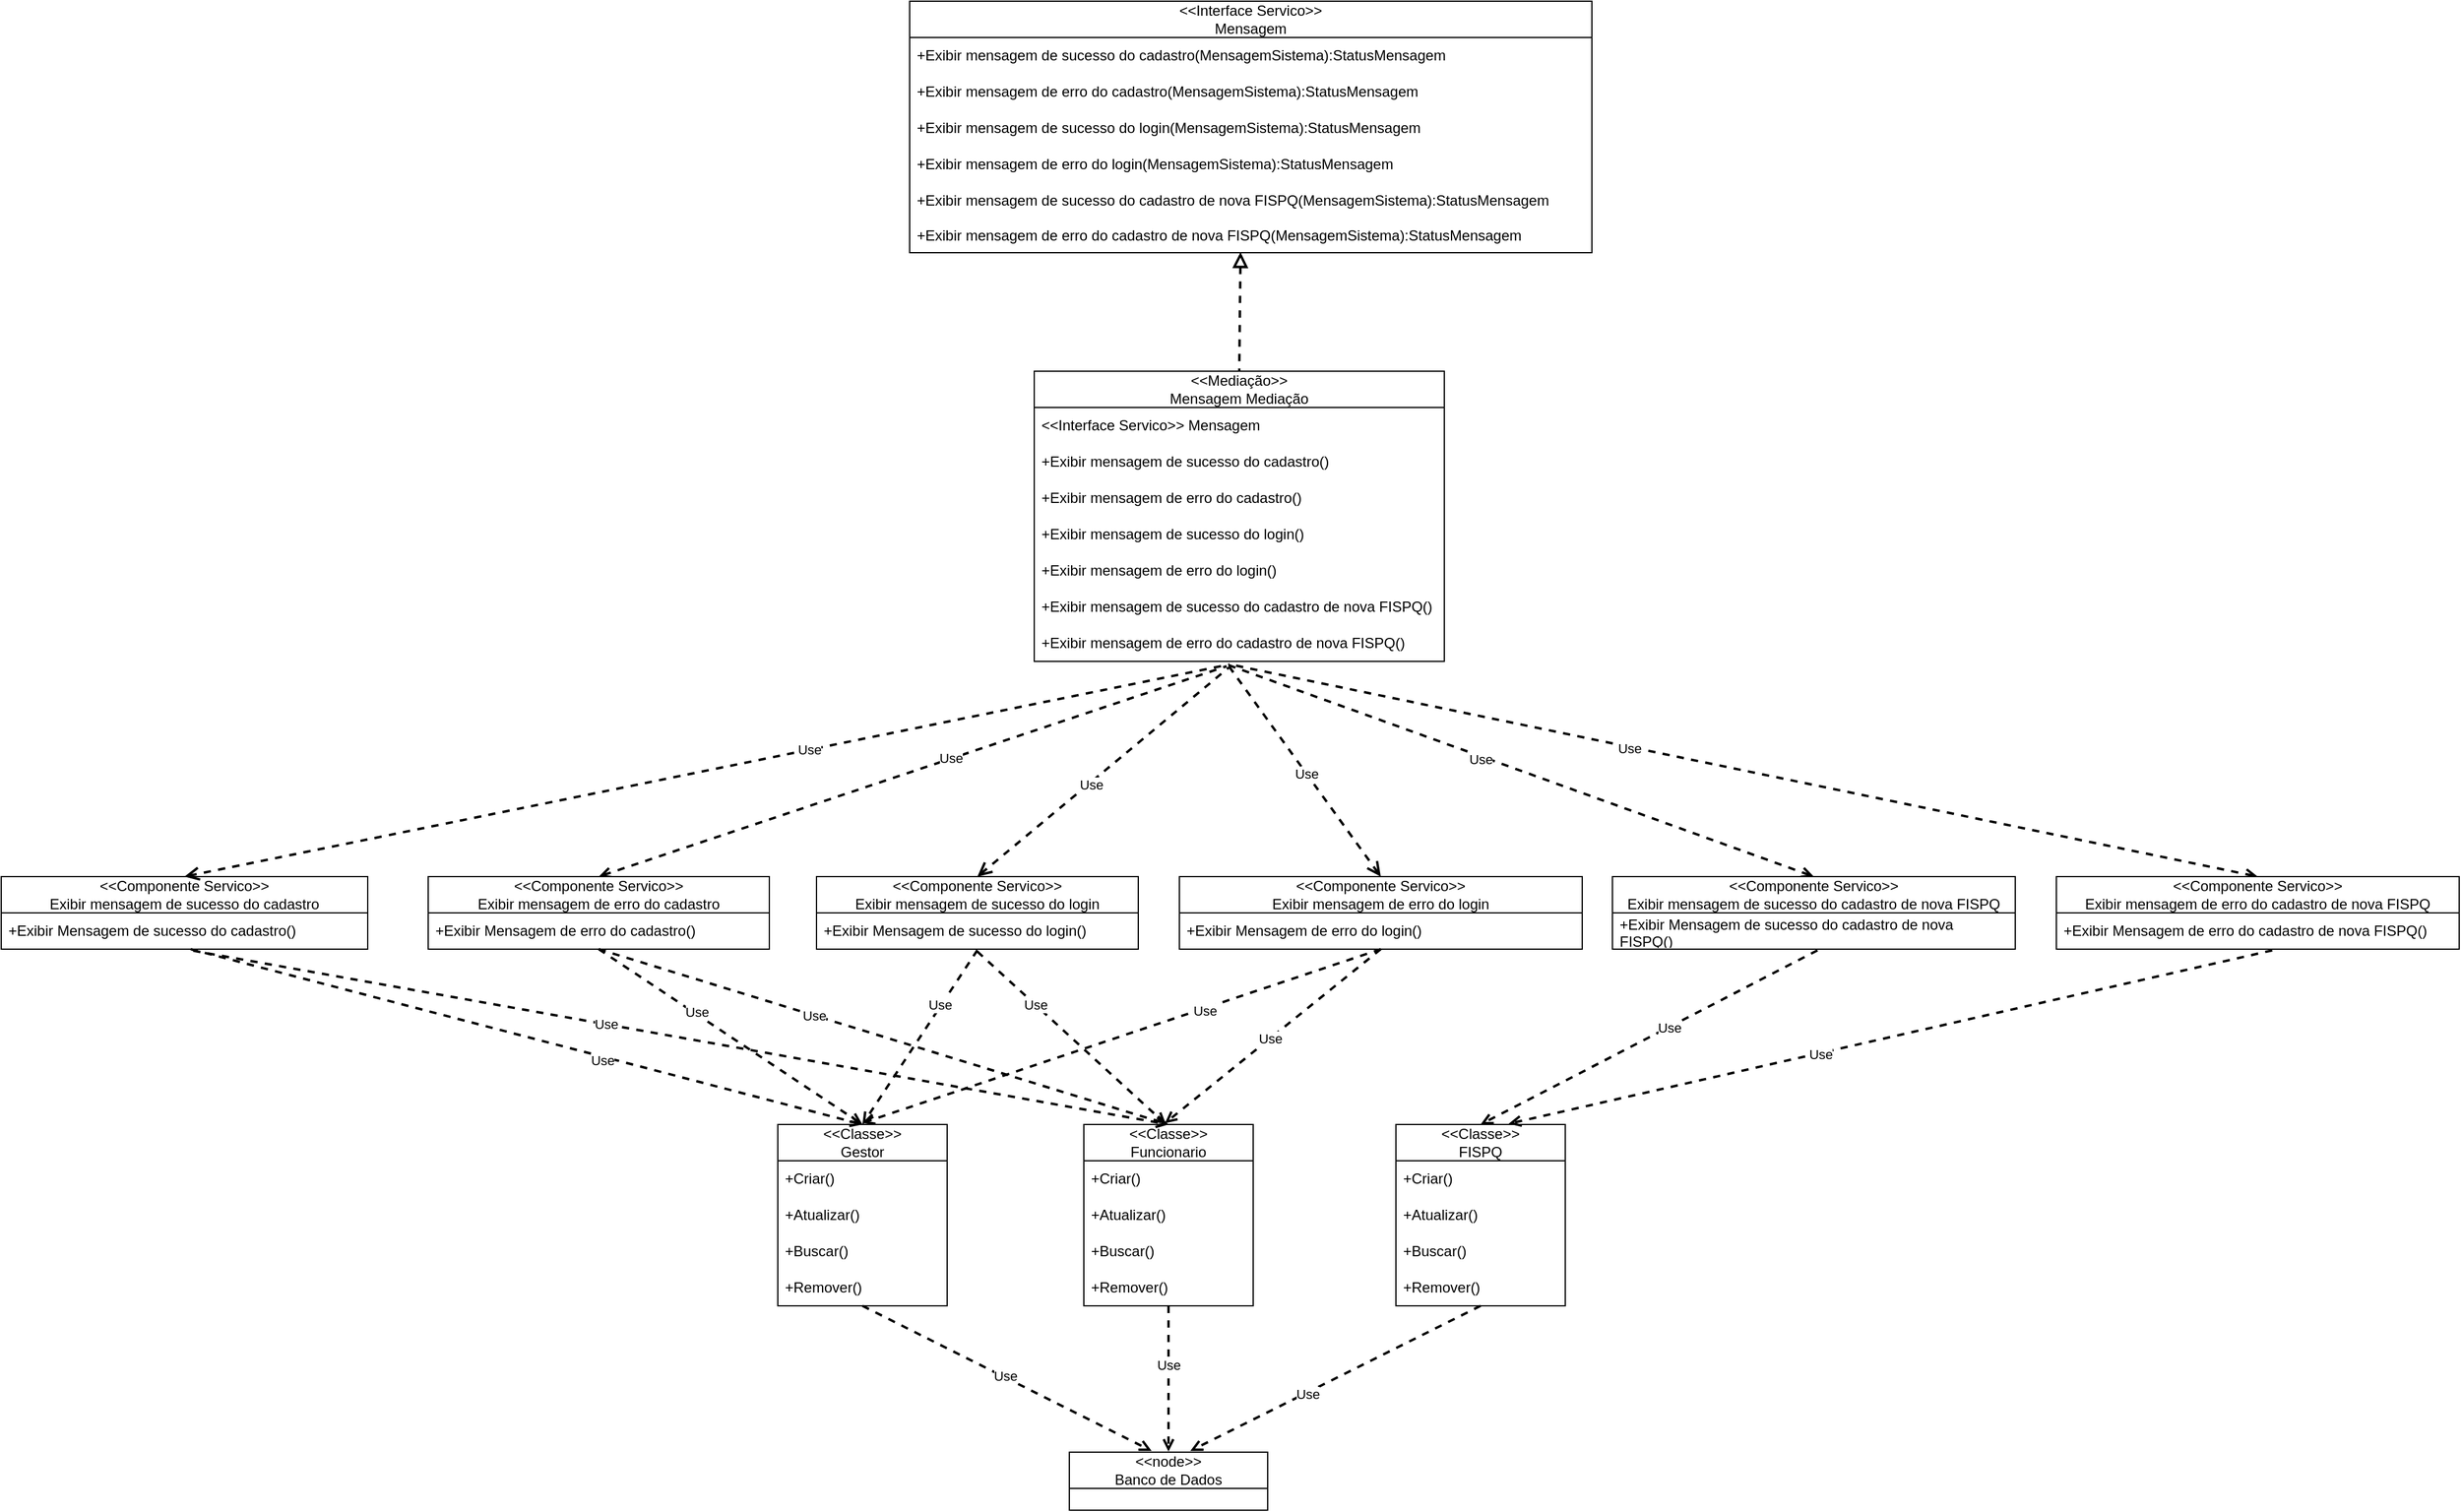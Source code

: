<mxfile version="26.2.2">
  <diagram name="Página-1" id="Dgzqg49w7XVf4Nis1xwr">
    <mxGraphModel dx="3656" dy="1682" grid="0" gridSize="10" guides="1" tooltips="1" connect="1" arrows="1" fold="1" page="0" pageScale="1" pageWidth="827" pageHeight="1169" math="0" shadow="0">
      <root>
        <mxCell id="0" />
        <mxCell id="1" parent="0" />
        <mxCell id="oQIdRqJ1LRzrGyN1kCUl-2" value="&amp;lt;&amp;lt;Interface Servico&amp;gt;&amp;gt;&lt;div&gt;Mensagem&lt;/div&gt;" style="swimlane;fontStyle=0;childLayout=stackLayout;horizontal=1;startSize=30;horizontalStack=0;resizeParent=1;resizeParentMax=0;resizeLast=0;collapsible=1;marginBottom=0;whiteSpace=wrap;html=1;" parent="1" vertex="1">
          <mxGeometry x="33" y="266" width="564" height="208" as="geometry" />
        </mxCell>
        <mxCell id="oQIdRqJ1LRzrGyN1kCUl-3" value="+Exibir mensagem de sucesso do cadastro(MensagemSistema):StatusMensagem" style="text;strokeColor=none;fillColor=none;align=left;verticalAlign=middle;spacingLeft=4;spacingRight=4;overflow=hidden;points=[[0,0.5],[1,0.5]];portConstraint=eastwest;rotatable=0;whiteSpace=wrap;html=1;" parent="oQIdRqJ1LRzrGyN1kCUl-2" vertex="1">
          <mxGeometry y="30" width="564" height="30" as="geometry" />
        </mxCell>
        <mxCell id="oQIdRqJ1LRzrGyN1kCUl-21" value="+Exibir mensagem de erro do cadastro(MensagemSistema):StatusMensagem" style="text;strokeColor=none;fillColor=none;align=left;verticalAlign=middle;spacingLeft=4;spacingRight=4;overflow=hidden;points=[[0,0.5],[1,0.5]];portConstraint=eastwest;rotatable=0;whiteSpace=wrap;html=1;" parent="oQIdRqJ1LRzrGyN1kCUl-2" vertex="1">
          <mxGeometry y="60" width="564" height="30" as="geometry" />
        </mxCell>
        <mxCell id="oQIdRqJ1LRzrGyN1kCUl-22" value="+Exibir mensagem de sucesso do login(MensagemSistema):StatusMensagem" style="text;strokeColor=none;fillColor=none;align=left;verticalAlign=middle;spacingLeft=4;spacingRight=4;overflow=hidden;points=[[0,0.5],[1,0.5]];portConstraint=eastwest;rotatable=0;whiteSpace=wrap;html=1;" parent="oQIdRqJ1LRzrGyN1kCUl-2" vertex="1">
          <mxGeometry y="90" width="564" height="30" as="geometry" />
        </mxCell>
        <mxCell id="oQIdRqJ1LRzrGyN1kCUl-23" value="+Exibir mensagem de erro do login(MensagemSistema):StatusMensagem" style="text;strokeColor=none;fillColor=none;align=left;verticalAlign=middle;spacingLeft=4;spacingRight=4;overflow=hidden;points=[[0,0.5],[1,0.5]];portConstraint=eastwest;rotatable=0;whiteSpace=wrap;html=1;" parent="oQIdRqJ1LRzrGyN1kCUl-2" vertex="1">
          <mxGeometry y="120" width="564" height="30" as="geometry" />
        </mxCell>
        <mxCell id="oQIdRqJ1LRzrGyN1kCUl-24" value="+Exibir mensagem de sucesso do cadastro de nova FISPQ(MensagemSistema):StatusMensagem" style="text;strokeColor=none;fillColor=none;align=left;verticalAlign=middle;spacingLeft=4;spacingRight=4;overflow=hidden;points=[[0,0.5],[1,0.5]];portConstraint=eastwest;rotatable=0;whiteSpace=wrap;html=1;" parent="oQIdRqJ1LRzrGyN1kCUl-2" vertex="1">
          <mxGeometry y="150" width="564" height="30" as="geometry" />
        </mxCell>
        <mxCell id="oQIdRqJ1LRzrGyN1kCUl-25" value="+Exibir mensagem de erro do cadastro de nova FISPQ(MensagemSistema):StatusMensagem" style="text;strokeColor=none;fillColor=none;align=left;verticalAlign=middle;spacingLeft=4;spacingRight=4;overflow=hidden;points=[[0,0.5],[1,0.5]];portConstraint=eastwest;rotatable=0;whiteSpace=wrap;html=1;" parent="oQIdRqJ1LRzrGyN1kCUl-2" vertex="1">
          <mxGeometry y="180" width="564" height="28" as="geometry" />
        </mxCell>
        <mxCell id="oQIdRqJ1LRzrGyN1kCUl-19" value="&amp;lt;&amp;lt;Componente Servico&amp;gt;&amp;gt;&lt;div&gt;Exibir mensagem de sucesso do cadastro&lt;/div&gt;" style="swimlane;fontStyle=0;childLayout=stackLayout;horizontal=1;startSize=30;horizontalStack=0;resizeParent=1;resizeParentMax=0;resizeLast=0;collapsible=1;marginBottom=0;whiteSpace=wrap;html=1;" parent="1" vertex="1">
          <mxGeometry x="-718" y="990" width="303" height="60" as="geometry" />
        </mxCell>
        <mxCell id="oQIdRqJ1LRzrGyN1kCUl-20" value="+Exibir Mensagem de sucesso do cadastro()" style="text;strokeColor=none;fillColor=none;align=left;verticalAlign=middle;spacingLeft=4;spacingRight=4;overflow=hidden;points=[[0,0.5],[1,0.5]];portConstraint=eastwest;rotatable=0;whiteSpace=wrap;html=1;" parent="oQIdRqJ1LRzrGyN1kCUl-19" vertex="1">
          <mxGeometry y="30" width="303" height="30" as="geometry" />
        </mxCell>
        <mxCell id="oQIdRqJ1LRzrGyN1kCUl-26" value="&amp;lt;&amp;lt;Mediação&amp;gt;&amp;gt;&lt;div&gt;Mensagem Mediação&lt;/div&gt;" style="swimlane;fontStyle=0;childLayout=stackLayout;horizontal=1;startSize=30;horizontalStack=0;resizeParent=1;resizeParentMax=0;resizeLast=0;collapsible=1;marginBottom=0;whiteSpace=wrap;html=1;" parent="1" vertex="1">
          <mxGeometry x="136" y="572" width="339" height="240" as="geometry" />
        </mxCell>
        <mxCell id="oQIdRqJ1LRzrGyN1kCUl-33" value="&amp;lt;&amp;lt;Interface Servico&amp;gt;&amp;gt; Mensagem" style="text;strokeColor=none;fillColor=none;align=left;verticalAlign=middle;spacingLeft=4;spacingRight=4;overflow=hidden;points=[[0,0.5],[1,0.5]];portConstraint=eastwest;rotatable=0;whiteSpace=wrap;html=1;" parent="oQIdRqJ1LRzrGyN1kCUl-26" vertex="1">
          <mxGeometry y="30" width="339" height="30" as="geometry" />
        </mxCell>
        <mxCell id="oQIdRqJ1LRzrGyN1kCUl-27" value="+Exibir mensagem de sucesso do cadastro()" style="text;strokeColor=none;fillColor=none;align=left;verticalAlign=middle;spacingLeft=4;spacingRight=4;overflow=hidden;points=[[0,0.5],[1,0.5]];portConstraint=eastwest;rotatable=0;whiteSpace=wrap;html=1;" parent="oQIdRqJ1LRzrGyN1kCUl-26" vertex="1">
          <mxGeometry y="60" width="339" height="30" as="geometry" />
        </mxCell>
        <mxCell id="oQIdRqJ1LRzrGyN1kCUl-28" value="+Exibir mensagem de erro do cadastro()" style="text;strokeColor=none;fillColor=none;align=left;verticalAlign=middle;spacingLeft=4;spacingRight=4;overflow=hidden;points=[[0,0.5],[1,0.5]];portConstraint=eastwest;rotatable=0;whiteSpace=wrap;html=1;" parent="oQIdRqJ1LRzrGyN1kCUl-26" vertex="1">
          <mxGeometry y="90" width="339" height="30" as="geometry" />
        </mxCell>
        <mxCell id="oQIdRqJ1LRzrGyN1kCUl-29" value="+Exibir mensagem de sucesso do login()" style="text;strokeColor=none;fillColor=none;align=left;verticalAlign=middle;spacingLeft=4;spacingRight=4;overflow=hidden;points=[[0,0.5],[1,0.5]];portConstraint=eastwest;rotatable=0;whiteSpace=wrap;html=1;" parent="oQIdRqJ1LRzrGyN1kCUl-26" vertex="1">
          <mxGeometry y="120" width="339" height="30" as="geometry" />
        </mxCell>
        <mxCell id="oQIdRqJ1LRzrGyN1kCUl-30" value="+Exibir mensagem de erro do login()" style="text;strokeColor=none;fillColor=none;align=left;verticalAlign=middle;spacingLeft=4;spacingRight=4;overflow=hidden;points=[[0,0.5],[1,0.5]];portConstraint=eastwest;rotatable=0;whiteSpace=wrap;html=1;" parent="oQIdRqJ1LRzrGyN1kCUl-26" vertex="1">
          <mxGeometry y="150" width="339" height="30" as="geometry" />
        </mxCell>
        <mxCell id="oQIdRqJ1LRzrGyN1kCUl-31" value="+Exibir mensagem de sucesso do cadastro de nova FISPQ()" style="text;strokeColor=none;fillColor=none;align=left;verticalAlign=middle;spacingLeft=4;spacingRight=4;overflow=hidden;points=[[0,0.5],[1,0.5]];portConstraint=eastwest;rotatable=0;whiteSpace=wrap;html=1;" parent="oQIdRqJ1LRzrGyN1kCUl-26" vertex="1">
          <mxGeometry y="180" width="339" height="30" as="geometry" />
        </mxCell>
        <mxCell id="oQIdRqJ1LRzrGyN1kCUl-32" value="+Exibir mensagem de erro do cadastro de nova FISPQ()" style="text;strokeColor=none;fillColor=none;align=left;verticalAlign=middle;spacingLeft=4;spacingRight=4;overflow=hidden;points=[[0,0.5],[1,0.5]];portConstraint=eastwest;rotatable=0;whiteSpace=wrap;html=1;" parent="oQIdRqJ1LRzrGyN1kCUl-26" vertex="1">
          <mxGeometry y="210" width="339" height="30" as="geometry" />
        </mxCell>
        <mxCell id="sPVN3oq-gLRM8-vkpct7-4" style="edgeStyle=none;shape=connector;rounded=0;orthogonalLoop=1;jettySize=auto;html=1;exitX=0.5;exitY=0;exitDx=0;exitDy=0;dashed=1;strokeColor=default;align=center;verticalAlign=middle;fontFamily=Helvetica;fontSize=11;fontColor=default;labelBackgroundColor=default;endArrow=none;endFill=0;startArrow=open;startFill=0;strokeWidth=2;" parent="1" source="oQIdRqJ1LRzrGyN1kCUl-36" edge="1">
          <mxGeometry relative="1" as="geometry">
            <mxPoint x="295" y="816" as="targetPoint" />
          </mxGeometry>
        </mxCell>
        <mxCell id="sPVN3oq-gLRM8-vkpct7-22" value="Use" style="edgeLabel;html=1;align=center;verticalAlign=middle;resizable=0;points=[];fontFamily=Helvetica;fontSize=11;fontColor=default;labelBackgroundColor=default;" parent="sPVN3oq-gLRM8-vkpct7-4" vertex="1" connectable="0">
          <mxGeometry x="0.123" y="1" relative="1" as="geometry">
            <mxPoint as="offset" />
          </mxGeometry>
        </mxCell>
        <mxCell id="sPVN3oq-gLRM8-vkpct7-11" style="edgeStyle=none;shape=connector;rounded=0;orthogonalLoop=1;jettySize=auto;html=1;exitX=0.5;exitY=1;exitDx=0;exitDy=0;entryX=0.5;entryY=0;entryDx=0;entryDy=0;dashed=1;strokeColor=default;strokeWidth=2;align=center;verticalAlign=middle;fontFamily=Helvetica;fontSize=11;fontColor=default;labelBackgroundColor=default;startArrow=none;startFill=0;endArrow=open;endFill=0;" parent="1" source="oQIdRqJ1LRzrGyN1kCUl-36" target="oQIdRqJ1LRzrGyN1kCUl-55" edge="1">
          <mxGeometry relative="1" as="geometry" />
        </mxCell>
        <mxCell id="sPVN3oq-gLRM8-vkpct7-30" value="Use" style="edgeLabel;html=1;align=center;verticalAlign=middle;resizable=0;points=[];fontFamily=Helvetica;fontSize=11;fontColor=default;labelBackgroundColor=default;" parent="sPVN3oq-gLRM8-vkpct7-11" vertex="1" connectable="0">
          <mxGeometry x="-0.267" y="2" relative="1" as="geometry">
            <mxPoint as="offset" />
          </mxGeometry>
        </mxCell>
        <mxCell id="sPVN3oq-gLRM8-vkpct7-12" style="edgeStyle=none;shape=connector;rounded=0;orthogonalLoop=1;jettySize=auto;html=1;exitX=0.5;exitY=1;exitDx=0;exitDy=0;dashed=1;strokeColor=default;strokeWidth=2;align=center;verticalAlign=middle;fontFamily=Helvetica;fontSize=11;fontColor=default;labelBackgroundColor=default;startArrow=none;startFill=0;endArrow=open;endFill=0;entryX=0.5;entryY=0;entryDx=0;entryDy=0;" parent="1" source="oQIdRqJ1LRzrGyN1kCUl-36" target="oQIdRqJ1LRzrGyN1kCUl-48" edge="1">
          <mxGeometry relative="1" as="geometry">
            <mxPoint x="-65.5" y="1145.778" as="targetPoint" />
          </mxGeometry>
        </mxCell>
        <mxCell id="sPVN3oq-gLRM8-vkpct7-29" value="Use" style="edgeLabel;html=1;align=center;verticalAlign=middle;resizable=0;points=[];fontFamily=Helvetica;fontSize=11;fontColor=default;labelBackgroundColor=default;" parent="sPVN3oq-gLRM8-vkpct7-12" vertex="1" connectable="0">
          <mxGeometry x="-0.248" relative="1" as="geometry">
            <mxPoint as="offset" />
          </mxGeometry>
        </mxCell>
        <mxCell id="oQIdRqJ1LRzrGyN1kCUl-36" value="&amp;lt;&amp;lt;Componente Servico&amp;gt;&amp;gt;&lt;div&gt;Exibir mensagem de erro do cadastro&lt;/div&gt;" style="swimlane;fontStyle=0;childLayout=stackLayout;horizontal=1;startSize=30;horizontalStack=0;resizeParent=1;resizeParentMax=0;resizeLast=0;collapsible=1;marginBottom=0;whiteSpace=wrap;html=1;" parent="1" vertex="1">
          <mxGeometry x="-365" y="990" width="282" height="60" as="geometry" />
        </mxCell>
        <mxCell id="oQIdRqJ1LRzrGyN1kCUl-37" value="+Exibir&amp;nbsp;Mensagem de erro do cadastro()" style="text;strokeColor=none;fillColor=none;align=left;verticalAlign=middle;spacingLeft=4;spacingRight=4;overflow=hidden;points=[[0,0.5],[1,0.5]];portConstraint=eastwest;rotatable=0;whiteSpace=wrap;html=1;" parent="oQIdRqJ1LRzrGyN1kCUl-36" vertex="1">
          <mxGeometry y="30" width="282" height="30" as="geometry" />
        </mxCell>
        <mxCell id="oQIdRqJ1LRzrGyN1kCUl-38" value="&amp;lt;&amp;lt;Componente Servico&amp;gt;&amp;gt;&lt;div&gt;Exibir mensagem de sucesso do login&lt;/div&gt;" style="swimlane;fontStyle=0;childLayout=stackLayout;horizontal=1;startSize=30;horizontalStack=0;resizeParent=1;resizeParentMax=0;resizeLast=0;collapsible=1;marginBottom=0;whiteSpace=wrap;html=1;" parent="1" vertex="1">
          <mxGeometry x="-44" y="990" width="266" height="60" as="geometry" />
        </mxCell>
        <mxCell id="oQIdRqJ1LRzrGyN1kCUl-39" value="+Exibir&amp;nbsp;Mensagem de sucesso do login()" style="text;strokeColor=none;fillColor=none;align=left;verticalAlign=middle;spacingLeft=4;spacingRight=4;overflow=hidden;points=[[0,0.5],[1,0.5]];portConstraint=eastwest;rotatable=0;whiteSpace=wrap;html=1;" parent="oQIdRqJ1LRzrGyN1kCUl-38" vertex="1">
          <mxGeometry y="30" width="266" height="30" as="geometry" />
        </mxCell>
        <mxCell id="sPVN3oq-gLRM8-vkpct7-17" style="edgeStyle=none;shape=connector;rounded=0;orthogonalLoop=1;jettySize=auto;html=1;exitX=0.5;exitY=1;exitDx=0;exitDy=0;dashed=1;strokeColor=default;strokeWidth=2;align=center;verticalAlign=middle;fontFamily=Helvetica;fontSize=11;fontColor=default;labelBackgroundColor=default;endArrow=open;endFill=0;" parent="1" source="oQIdRqJ1LRzrGyN1kCUl-40" edge="1">
          <mxGeometry relative="1" as="geometry">
            <mxPoint x="-6.19" y="1193.81" as="targetPoint" />
          </mxGeometry>
        </mxCell>
        <mxCell id="sPVN3oq-gLRM8-vkpct7-33" value="Use" style="edgeLabel;html=1;align=center;verticalAlign=middle;resizable=0;points=[];fontFamily=Helvetica;fontSize=11;fontColor=default;labelBackgroundColor=default;" parent="sPVN3oq-gLRM8-vkpct7-17" vertex="1" connectable="0">
          <mxGeometry x="-0.317" y="2" relative="1" as="geometry">
            <mxPoint as="offset" />
          </mxGeometry>
        </mxCell>
        <mxCell id="oQIdRqJ1LRzrGyN1kCUl-40" value="&amp;lt;&amp;lt;Componente Servico&amp;gt;&amp;gt;&lt;div&gt;Exibir mensagem de erro do login&lt;/div&gt;" style="swimlane;fontStyle=0;childLayout=stackLayout;horizontal=1;startSize=30;horizontalStack=0;resizeParent=1;resizeParentMax=0;resizeLast=0;collapsible=1;marginBottom=0;whiteSpace=wrap;html=1;" parent="1" vertex="1">
          <mxGeometry x="256" y="990" width="333" height="60" as="geometry" />
        </mxCell>
        <mxCell id="oQIdRqJ1LRzrGyN1kCUl-41" value="+Exibir&amp;nbsp;Mensagem de erro do login()" style="text;strokeColor=none;fillColor=none;align=left;verticalAlign=middle;spacingLeft=4;spacingRight=4;overflow=hidden;points=[[0,0.5],[1,0.5]];portConstraint=eastwest;rotatable=0;whiteSpace=wrap;html=1;" parent="oQIdRqJ1LRzrGyN1kCUl-40" vertex="1">
          <mxGeometry y="30" width="333" height="30" as="geometry" />
        </mxCell>
        <mxCell id="sPVN3oq-gLRM8-vkpct7-6" style="edgeStyle=none;shape=connector;rounded=0;orthogonalLoop=1;jettySize=auto;html=1;exitX=0.5;exitY=0;exitDx=0;exitDy=0;dashed=1;strokeColor=default;strokeWidth=2;align=center;verticalAlign=middle;fontFamily=Helvetica;fontSize=11;fontColor=default;labelBackgroundColor=default;startArrow=open;startFill=0;endArrow=none;endFill=0;" parent="1" source="oQIdRqJ1LRzrGyN1kCUl-42" edge="1">
          <mxGeometry relative="1" as="geometry">
            <mxPoint x="294.706" y="814.412" as="targetPoint" />
          </mxGeometry>
        </mxCell>
        <mxCell id="sPVN3oq-gLRM8-vkpct7-25" value="Use" style="edgeLabel;html=1;align=center;verticalAlign=middle;resizable=0;points=[];fontFamily=Helvetica;fontSize=11;fontColor=default;labelBackgroundColor=default;" parent="sPVN3oq-gLRM8-vkpct7-6" vertex="1" connectable="0">
          <mxGeometry x="0.132" y="2" relative="1" as="geometry">
            <mxPoint as="offset" />
          </mxGeometry>
        </mxCell>
        <mxCell id="oQIdRqJ1LRzrGyN1kCUl-42" value="&amp;lt;&amp;lt;Componente Servico&amp;gt;&amp;gt;&lt;div&gt;Exibir mensagem de sucesso do cadastro de nova FISPQ&lt;/div&gt;" style="swimlane;fontStyle=0;childLayout=stackLayout;horizontal=1;startSize=30;horizontalStack=0;resizeParent=1;resizeParentMax=0;resizeLast=0;collapsible=1;marginBottom=0;whiteSpace=wrap;html=1;" parent="1" vertex="1">
          <mxGeometry x="614" y="990" width="333" height="60" as="geometry" />
        </mxCell>
        <mxCell id="oQIdRqJ1LRzrGyN1kCUl-43" value="+Exibir&amp;nbsp;Mensagem de sucesso do cadastro de nova FISPQ()" style="text;strokeColor=none;fillColor=none;align=left;verticalAlign=middle;spacingLeft=4;spacingRight=4;overflow=hidden;points=[[0,0.5],[1,0.5]];portConstraint=eastwest;rotatable=0;whiteSpace=wrap;html=1;" parent="oQIdRqJ1LRzrGyN1kCUl-42" vertex="1">
          <mxGeometry y="30" width="333" height="30" as="geometry" />
        </mxCell>
        <mxCell id="sPVN3oq-gLRM8-vkpct7-7" style="edgeStyle=none;shape=connector;rounded=0;orthogonalLoop=1;jettySize=auto;html=1;exitX=0.5;exitY=0;exitDx=0;exitDy=0;dashed=1;strokeColor=default;strokeWidth=2;align=center;verticalAlign=middle;fontFamily=Helvetica;fontSize=11;fontColor=default;labelBackgroundColor=default;startArrow=open;startFill=0;endArrow=none;endFill=0;" parent="1" source="oQIdRqJ1LRzrGyN1kCUl-44" edge="1">
          <mxGeometry relative="1" as="geometry">
            <mxPoint x="296.4" y="814.2" as="targetPoint" />
          </mxGeometry>
        </mxCell>
        <mxCell id="sPVN3oq-gLRM8-vkpct7-26" value="Use" style="edgeLabel;html=1;align=center;verticalAlign=middle;resizable=0;points=[];fontFamily=Helvetica;fontSize=11;fontColor=default;labelBackgroundColor=default;" parent="sPVN3oq-gLRM8-vkpct7-7" vertex="1" connectable="0">
          <mxGeometry x="0.222" y="1" relative="1" as="geometry">
            <mxPoint as="offset" />
          </mxGeometry>
        </mxCell>
        <mxCell id="oQIdRqJ1LRzrGyN1kCUl-44" value="&amp;lt;&amp;lt;Componente Servico&amp;gt;&amp;gt;&lt;div&gt;Exibir mensagem de erro do cadastro de nova FISPQ&lt;/div&gt;" style="swimlane;fontStyle=0;childLayout=stackLayout;horizontal=1;startSize=30;horizontalStack=0;resizeParent=1;resizeParentMax=0;resizeLast=0;collapsible=1;marginBottom=0;whiteSpace=wrap;html=1;" parent="1" vertex="1">
          <mxGeometry x="981" y="990" width="333" height="60" as="geometry" />
        </mxCell>
        <mxCell id="oQIdRqJ1LRzrGyN1kCUl-45" value="+Exibir&amp;nbsp;Mensagem de erro do cadastro de nova FISPQ()" style="text;strokeColor=none;fillColor=none;align=left;verticalAlign=middle;spacingLeft=4;spacingRight=4;overflow=hidden;points=[[0,0.5],[1,0.5]];portConstraint=eastwest;rotatable=0;whiteSpace=wrap;html=1;" parent="oQIdRqJ1LRzrGyN1kCUl-44" vertex="1">
          <mxGeometry y="30" width="333" height="30" as="geometry" />
        </mxCell>
        <mxCell id="oQIdRqJ1LRzrGyN1kCUl-46" value="&amp;lt;&amp;lt;node&amp;gt;&amp;gt;&lt;div&gt;Banco de Dados&lt;/div&gt;" style="swimlane;fontStyle=0;childLayout=stackLayout;horizontal=1;startSize=30;horizontalStack=0;resizeParent=1;resizeParentMax=0;resizeLast=0;collapsible=1;marginBottom=0;whiteSpace=wrap;html=1;" parent="1" vertex="1">
          <mxGeometry x="165" y="1466" width="164" height="48" as="geometry" />
        </mxCell>
        <mxCell id="sPVN3oq-gLRM8-vkpct7-9" style="edgeStyle=none;shape=connector;rounded=0;orthogonalLoop=1;jettySize=auto;html=1;exitX=0.5;exitY=1;exitDx=0;exitDy=0;dashed=1;strokeColor=default;strokeWidth=2;align=center;verticalAlign=middle;fontFamily=Helvetica;fontSize=11;fontColor=default;labelBackgroundColor=default;startArrow=none;startFill=0;endArrow=open;endFill=0;" parent="1" source="oQIdRqJ1LRzrGyN1kCUl-48" edge="1">
          <mxGeometry relative="1" as="geometry">
            <mxPoint x="247" y="1465.5" as="targetPoint" />
          </mxGeometry>
        </mxCell>
        <mxCell id="2OZh_sbsZ2A8jWy64iFZ-2" value="Use" style="edgeLabel;html=1;align=center;verticalAlign=middle;resizable=0;points=[];" vertex="1" connectable="0" parent="sPVN3oq-gLRM8-vkpct7-9">
          <mxGeometry x="-0.19" relative="1" as="geometry">
            <mxPoint as="offset" />
          </mxGeometry>
        </mxCell>
        <mxCell id="oQIdRqJ1LRzrGyN1kCUl-48" value="&amp;lt;&amp;lt;Classe&amp;gt;&amp;gt;&lt;div&gt;Funcionario&lt;/div&gt;" style="swimlane;fontStyle=0;childLayout=stackLayout;horizontal=1;startSize=30;horizontalStack=0;resizeParent=1;resizeParentMax=0;resizeLast=0;collapsible=1;marginBottom=0;whiteSpace=wrap;html=1;" parent="1" vertex="1">
          <mxGeometry x="177" y="1195" width="140" height="150" as="geometry" />
        </mxCell>
        <mxCell id="oQIdRqJ1LRzrGyN1kCUl-49" value="+Criar()" style="text;strokeColor=none;fillColor=none;align=left;verticalAlign=middle;spacingLeft=4;spacingRight=4;overflow=hidden;points=[[0,0.5],[1,0.5]];portConstraint=eastwest;rotatable=0;whiteSpace=wrap;html=1;" parent="oQIdRqJ1LRzrGyN1kCUl-48" vertex="1">
          <mxGeometry y="30" width="140" height="30" as="geometry" />
        </mxCell>
        <mxCell id="oQIdRqJ1LRzrGyN1kCUl-50" value="+Atualizar()" style="text;strokeColor=none;fillColor=none;align=left;verticalAlign=middle;spacingLeft=4;spacingRight=4;overflow=hidden;points=[[0,0.5],[1,0.5]];portConstraint=eastwest;rotatable=0;whiteSpace=wrap;html=1;" parent="oQIdRqJ1LRzrGyN1kCUl-48" vertex="1">
          <mxGeometry y="60" width="140" height="30" as="geometry" />
        </mxCell>
        <mxCell id="oQIdRqJ1LRzrGyN1kCUl-51" value="+Buscar()" style="text;strokeColor=none;fillColor=none;align=left;verticalAlign=middle;spacingLeft=4;spacingRight=4;overflow=hidden;points=[[0,0.5],[1,0.5]];portConstraint=eastwest;rotatable=0;whiteSpace=wrap;html=1;" parent="oQIdRqJ1LRzrGyN1kCUl-48" vertex="1">
          <mxGeometry y="90" width="140" height="30" as="geometry" />
        </mxCell>
        <mxCell id="oQIdRqJ1LRzrGyN1kCUl-54" value="+Remover()" style="text;strokeColor=none;fillColor=none;align=left;verticalAlign=middle;spacingLeft=4;spacingRight=4;overflow=hidden;points=[[0,0.5],[1,0.5]];portConstraint=eastwest;rotatable=0;whiteSpace=wrap;html=1;" parent="oQIdRqJ1LRzrGyN1kCUl-48" vertex="1">
          <mxGeometry y="120" width="140" height="30" as="geometry" />
        </mxCell>
        <mxCell id="oQIdRqJ1LRzrGyN1kCUl-55" value="&amp;lt;&amp;lt;Classe&amp;gt;&amp;gt;&lt;div&gt;Gestor&lt;/div&gt;" style="swimlane;fontStyle=0;childLayout=stackLayout;horizontal=1;startSize=30;horizontalStack=0;resizeParent=1;resizeParentMax=0;resizeLast=0;collapsible=1;marginBottom=0;whiteSpace=wrap;html=1;" parent="1" vertex="1">
          <mxGeometry x="-76" y="1195" width="140" height="150" as="geometry" />
        </mxCell>
        <mxCell id="oQIdRqJ1LRzrGyN1kCUl-56" value="+Criar()" style="text;strokeColor=none;fillColor=none;align=left;verticalAlign=middle;spacingLeft=4;spacingRight=4;overflow=hidden;points=[[0,0.5],[1,0.5]];portConstraint=eastwest;rotatable=0;whiteSpace=wrap;html=1;" parent="oQIdRqJ1LRzrGyN1kCUl-55" vertex="1">
          <mxGeometry y="30" width="140" height="30" as="geometry" />
        </mxCell>
        <mxCell id="oQIdRqJ1LRzrGyN1kCUl-57" value="+Atualizar()" style="text;strokeColor=none;fillColor=none;align=left;verticalAlign=middle;spacingLeft=4;spacingRight=4;overflow=hidden;points=[[0,0.5],[1,0.5]];portConstraint=eastwest;rotatable=0;whiteSpace=wrap;html=1;" parent="oQIdRqJ1LRzrGyN1kCUl-55" vertex="1">
          <mxGeometry y="60" width="140" height="30" as="geometry" />
        </mxCell>
        <mxCell id="oQIdRqJ1LRzrGyN1kCUl-58" value="+Buscar()" style="text;strokeColor=none;fillColor=none;align=left;verticalAlign=middle;spacingLeft=4;spacingRight=4;overflow=hidden;points=[[0,0.5],[1,0.5]];portConstraint=eastwest;rotatable=0;whiteSpace=wrap;html=1;" parent="oQIdRqJ1LRzrGyN1kCUl-55" vertex="1">
          <mxGeometry y="90" width="140" height="30" as="geometry" />
        </mxCell>
        <mxCell id="oQIdRqJ1LRzrGyN1kCUl-59" value="+Remover()" style="text;strokeColor=none;fillColor=none;align=left;verticalAlign=middle;spacingLeft=4;spacingRight=4;overflow=hidden;points=[[0,0.5],[1,0.5]];portConstraint=eastwest;rotatable=0;whiteSpace=wrap;html=1;" parent="oQIdRqJ1LRzrGyN1kCUl-55" vertex="1">
          <mxGeometry y="120" width="140" height="30" as="geometry" />
        </mxCell>
        <mxCell id="oQIdRqJ1LRzrGyN1kCUl-60" value="&amp;lt;&amp;lt;Classe&amp;gt;&amp;gt;&lt;div&gt;FISPQ&lt;/div&gt;" style="swimlane;fontStyle=0;childLayout=stackLayout;horizontal=1;startSize=30;horizontalStack=0;resizeParent=1;resizeParentMax=0;resizeLast=0;collapsible=1;marginBottom=0;whiteSpace=wrap;html=1;" parent="1" vertex="1">
          <mxGeometry x="435" y="1195" width="140" height="150" as="geometry" />
        </mxCell>
        <mxCell id="oQIdRqJ1LRzrGyN1kCUl-61" value="+Criar()" style="text;strokeColor=none;fillColor=none;align=left;verticalAlign=middle;spacingLeft=4;spacingRight=4;overflow=hidden;points=[[0,0.5],[1,0.5]];portConstraint=eastwest;rotatable=0;whiteSpace=wrap;html=1;" parent="oQIdRqJ1LRzrGyN1kCUl-60" vertex="1">
          <mxGeometry y="30" width="140" height="30" as="geometry" />
        </mxCell>
        <mxCell id="oQIdRqJ1LRzrGyN1kCUl-62" value="+Atualizar()" style="text;strokeColor=none;fillColor=none;align=left;verticalAlign=middle;spacingLeft=4;spacingRight=4;overflow=hidden;points=[[0,0.5],[1,0.5]];portConstraint=eastwest;rotatable=0;whiteSpace=wrap;html=1;" parent="oQIdRqJ1LRzrGyN1kCUl-60" vertex="1">
          <mxGeometry y="60" width="140" height="30" as="geometry" />
        </mxCell>
        <mxCell id="oQIdRqJ1LRzrGyN1kCUl-63" value="+Buscar()" style="text;strokeColor=none;fillColor=none;align=left;verticalAlign=middle;spacingLeft=4;spacingRight=4;overflow=hidden;points=[[0,0.5],[1,0.5]];portConstraint=eastwest;rotatable=0;whiteSpace=wrap;html=1;" parent="oQIdRqJ1LRzrGyN1kCUl-60" vertex="1">
          <mxGeometry y="90" width="140" height="30" as="geometry" />
        </mxCell>
        <mxCell id="oQIdRqJ1LRzrGyN1kCUl-64" value="+Remover()" style="text;strokeColor=none;fillColor=none;align=left;verticalAlign=middle;spacingLeft=4;spacingRight=4;overflow=hidden;points=[[0,0.5],[1,0.5]];portConstraint=eastwest;rotatable=0;whiteSpace=wrap;html=1;" parent="oQIdRqJ1LRzrGyN1kCUl-60" vertex="1">
          <mxGeometry y="120" width="140" height="30" as="geometry" />
        </mxCell>
        <mxCell id="oQIdRqJ1LRzrGyN1kCUl-80" value="" style="endArrow=none;dashed=1;html=1;strokeWidth=2;rounded=0;fontSize=12;startSize=8;endSize=8;curved=1;exitX=0.5;exitY=0;exitDx=0;exitDy=0;startArrow=open;startFill=0;" parent="1" source="oQIdRqJ1LRzrGyN1kCUl-19" edge="1">
          <mxGeometry width="50" height="50" relative="1" as="geometry">
            <mxPoint x="-345" y="935" as="sourcePoint" />
            <mxPoint x="295" y="815" as="targetPoint" />
          </mxGeometry>
        </mxCell>
        <mxCell id="sPVN3oq-gLRM8-vkpct7-23" value="Use" style="edgeLabel;html=1;align=center;verticalAlign=middle;resizable=0;points=[];fontFamily=Helvetica;fontSize=11;fontColor=default;labelBackgroundColor=default;" parent="oQIdRqJ1LRzrGyN1kCUl-80" vertex="1" connectable="0">
          <mxGeometry x="0.198" relative="1" as="geometry">
            <mxPoint as="offset" />
          </mxGeometry>
        </mxCell>
        <mxCell id="oQIdRqJ1LRzrGyN1kCUl-84" value="" style="endArrow=none;dashed=1;html=1;strokeWidth=2;rounded=0;fontSize=12;startSize=8;endSize=8;curved=1;exitX=0.5;exitY=0;exitDx=0;exitDy=0;startArrow=open;startFill=0;" parent="1" source="oQIdRqJ1LRzrGyN1kCUl-40" edge="1">
          <mxGeometry width="50" height="50" relative="1" as="geometry">
            <mxPoint x="555" y="1046" as="sourcePoint" />
            <mxPoint x="294" y="812" as="targetPoint" />
          </mxGeometry>
        </mxCell>
        <mxCell id="sPVN3oq-gLRM8-vkpct7-24" value="Use" style="edgeLabel;html=1;align=center;verticalAlign=middle;resizable=0;points=[];fontFamily=Helvetica;fontSize=11;fontColor=default;labelBackgroundColor=default;" parent="oQIdRqJ1LRzrGyN1kCUl-84" vertex="1" connectable="0">
          <mxGeometry x="-0.043" relative="1" as="geometry">
            <mxPoint as="offset" />
          </mxGeometry>
        </mxCell>
        <mxCell id="oQIdRqJ1LRzrGyN1kCUl-86" value="" style="endArrow=none;dashed=1;html=1;strokeWidth=2;rounded=0;fontSize=12;startSize=8;endSize=8;curved=1;exitX=0.5;exitY=0;exitDx=0;exitDy=0;startArrow=open;startFill=0;" parent="1" source="oQIdRqJ1LRzrGyN1kCUl-38" edge="1">
          <mxGeometry width="50" height="50" relative="1" as="geometry">
            <mxPoint x="536" y="1075" as="sourcePoint" />
            <mxPoint x="297" y="817" as="targetPoint" />
          </mxGeometry>
        </mxCell>
        <mxCell id="sPVN3oq-gLRM8-vkpct7-21" value="Use" style="edgeLabel;html=1;align=center;verticalAlign=middle;resizable=0;points=[];fontFamily=Helvetica;fontSize=11;fontColor=default;labelBackgroundColor=default;" parent="oQIdRqJ1LRzrGyN1kCUl-86" vertex="1" connectable="0">
          <mxGeometry x="-0.107" y="-1" relative="1" as="geometry">
            <mxPoint as="offset" />
          </mxGeometry>
        </mxCell>
        <mxCell id="oQIdRqJ1LRzrGyN1kCUl-92" value="" style="endArrow=none;dashed=1;html=1;strokeWidth=2;rounded=0;fontSize=12;startSize=8;endSize=8;curved=1;entryX=0.5;entryY=0;entryDx=0;entryDy=0;startArrow=block;startFill=0;exitX=0.485;exitY=0.983;exitDx=0;exitDy=0;exitPerimeter=0;" parent="1" source="oQIdRqJ1LRzrGyN1kCUl-25" target="oQIdRqJ1LRzrGyN1kCUl-26" edge="1">
          <mxGeometry width="50" height="50" relative="1" as="geometry">
            <mxPoint x="309" y="303" as="sourcePoint" />
            <mxPoint x="653.002" y="342.0" as="targetPoint" />
          </mxGeometry>
        </mxCell>
        <mxCell id="sPVN3oq-gLRM8-vkpct7-8" style="edgeStyle=none;shape=connector;rounded=0;orthogonalLoop=1;jettySize=auto;html=1;exitX=0.5;exitY=1;exitDx=0;exitDy=0;entryX=0.415;entryY=-0.021;entryDx=0;entryDy=0;entryPerimeter=0;dashed=1;strokeColor=default;strokeWidth=2;align=center;verticalAlign=middle;fontFamily=Helvetica;fontSize=11;fontColor=default;labelBackgroundColor=default;startArrow=none;startFill=0;endArrow=open;endFill=0;" parent="1" source="oQIdRqJ1LRzrGyN1kCUl-55" target="oQIdRqJ1LRzrGyN1kCUl-46" edge="1">
          <mxGeometry relative="1" as="geometry" />
        </mxCell>
        <mxCell id="2OZh_sbsZ2A8jWy64iFZ-1" value="Use" style="edgeLabel;html=1;align=center;verticalAlign=middle;resizable=0;points=[];" vertex="1" connectable="0" parent="sPVN3oq-gLRM8-vkpct7-8">
          <mxGeometry x="-0.018" y="1" relative="1" as="geometry">
            <mxPoint as="offset" />
          </mxGeometry>
        </mxCell>
        <mxCell id="sPVN3oq-gLRM8-vkpct7-10" style="edgeStyle=none;shape=connector;rounded=0;orthogonalLoop=1;jettySize=auto;html=1;exitX=0.5;exitY=1;exitDx=0;exitDy=0;entryX=0.61;entryY=-0.021;entryDx=0;entryDy=0;entryPerimeter=0;dashed=1;strokeColor=default;strokeWidth=2;align=center;verticalAlign=middle;fontFamily=Helvetica;fontSize=11;fontColor=default;labelBackgroundColor=default;startArrow=none;startFill=0;endArrow=open;endFill=0;" parent="1" source="oQIdRqJ1LRzrGyN1kCUl-60" target="oQIdRqJ1LRzrGyN1kCUl-46" edge="1">
          <mxGeometry relative="1" as="geometry" />
        </mxCell>
        <mxCell id="2OZh_sbsZ2A8jWy64iFZ-3" value="Use" style="edgeLabel;html=1;align=center;verticalAlign=middle;resizable=0;points=[];" vertex="1" connectable="0" parent="sPVN3oq-gLRM8-vkpct7-10">
          <mxGeometry x="0.199" y="1" relative="1" as="geometry">
            <mxPoint as="offset" />
          </mxGeometry>
        </mxCell>
        <mxCell id="sPVN3oq-gLRM8-vkpct7-13" value="" style="endArrow=open;html=1;rounded=0;dashed=1;strokeColor=default;strokeWidth=2;align=center;verticalAlign=middle;fontFamily=Helvetica;fontSize=11;fontColor=default;labelBackgroundColor=default;edgeStyle=none;endFill=0;exitX=0.517;exitY=1;exitDx=0;exitDy=0;exitPerimeter=0;entryX=0.5;entryY=0;entryDx=0;entryDy=0;" parent="1" source="oQIdRqJ1LRzrGyN1kCUl-20" target="oQIdRqJ1LRzrGyN1kCUl-55" edge="1">
          <mxGeometry width="50" height="50" relative="1" as="geometry">
            <mxPoint x="-379" y="1105" as="sourcePoint" />
            <mxPoint x="-312" y="1121" as="targetPoint" />
          </mxGeometry>
        </mxCell>
        <mxCell id="sPVN3oq-gLRM8-vkpct7-27" value="Use" style="edgeLabel;html=1;align=center;verticalAlign=middle;resizable=0;points=[];fontFamily=Helvetica;fontSize=11;fontColor=default;labelBackgroundColor=default;" parent="sPVN3oq-gLRM8-vkpct7-13" vertex="1" connectable="0">
          <mxGeometry x="0.229" y="-3" relative="1" as="geometry">
            <mxPoint as="offset" />
          </mxGeometry>
        </mxCell>
        <mxCell id="sPVN3oq-gLRM8-vkpct7-14" value="" style="endArrow=open;html=1;rounded=0;dashed=1;strokeColor=default;strokeWidth=2;align=center;verticalAlign=middle;fontFamily=Helvetica;fontSize=11;fontColor=default;labelBackgroundColor=default;edgeStyle=none;endFill=0;entryX=0.5;entryY=0;entryDx=0;entryDy=0;exitX=0.524;exitY=1.044;exitDx=0;exitDy=0;exitPerimeter=0;" parent="1" source="oQIdRqJ1LRzrGyN1kCUl-20" target="oQIdRqJ1LRzrGyN1kCUl-48" edge="1">
          <mxGeometry width="50" height="50" relative="1" as="geometry">
            <mxPoint x="-278" y="1086" as="sourcePoint" />
            <mxPoint x="20" y="1142" as="targetPoint" />
          </mxGeometry>
        </mxCell>
        <mxCell id="sPVN3oq-gLRM8-vkpct7-28" value="Use" style="edgeLabel;html=1;align=center;verticalAlign=middle;resizable=0;points=[];fontFamily=Helvetica;fontSize=11;fontColor=default;labelBackgroundColor=default;" parent="sPVN3oq-gLRM8-vkpct7-14" vertex="1" connectable="0">
          <mxGeometry x="-0.154" relative="1" as="geometry">
            <mxPoint as="offset" />
          </mxGeometry>
        </mxCell>
        <mxCell id="sPVN3oq-gLRM8-vkpct7-15" value="" style="endArrow=open;html=1;rounded=0;dashed=1;strokeColor=default;strokeWidth=2;align=center;verticalAlign=middle;fontFamily=Helvetica;fontSize=11;fontColor=default;labelBackgroundColor=default;edgeStyle=none;exitX=0.5;exitY=1.027;exitDx=0;exitDy=0;exitPerimeter=0;endFill=0;entryX=0.5;entryY=0;entryDx=0;entryDy=0;" parent="1" source="oQIdRqJ1LRzrGyN1kCUl-39" target="oQIdRqJ1LRzrGyN1kCUl-55" edge="1">
          <mxGeometry width="50" height="50" relative="1" as="geometry">
            <mxPoint x="81" y="1125" as="sourcePoint" />
            <mxPoint x="-7" y="1194" as="targetPoint" />
          </mxGeometry>
        </mxCell>
        <mxCell id="sPVN3oq-gLRM8-vkpct7-31" value="Use" style="edgeLabel;html=1;align=center;verticalAlign=middle;resizable=0;points=[];fontFamily=Helvetica;fontSize=11;fontColor=default;labelBackgroundColor=default;" parent="sPVN3oq-gLRM8-vkpct7-15" vertex="1" connectable="0">
          <mxGeometry x="-0.362" y="-1" relative="1" as="geometry">
            <mxPoint as="offset" />
          </mxGeometry>
        </mxCell>
        <mxCell id="sPVN3oq-gLRM8-vkpct7-16" value="" style="endArrow=open;html=1;rounded=0;dashed=1;strokeColor=default;strokeWidth=2;align=center;verticalAlign=middle;fontFamily=Helvetica;fontSize=11;fontColor=default;labelBackgroundColor=default;edgeStyle=none;exitX=0.5;exitY=1.067;exitDx=0;exitDy=0;exitPerimeter=0;endFill=0;" parent="1" source="oQIdRqJ1LRzrGyN1kCUl-39" edge="1">
          <mxGeometry width="50" height="50" relative="1" as="geometry">
            <mxPoint x="81" y="1125" as="sourcePoint" />
            <mxPoint x="245" y="1195" as="targetPoint" />
          </mxGeometry>
        </mxCell>
        <mxCell id="sPVN3oq-gLRM8-vkpct7-32" value="Use" style="edgeLabel;html=1;align=center;verticalAlign=middle;resizable=0;points=[];fontFamily=Helvetica;fontSize=11;fontColor=default;labelBackgroundColor=default;" parent="sPVN3oq-gLRM8-vkpct7-16" vertex="1" connectable="0">
          <mxGeometry x="-0.392" relative="1" as="geometry">
            <mxPoint as="offset" />
          </mxGeometry>
        </mxCell>
        <mxCell id="sPVN3oq-gLRM8-vkpct7-18" value="" style="endArrow=open;html=1;rounded=0;dashed=1;strokeColor=default;strokeWidth=2;align=center;verticalAlign=middle;fontFamily=Helvetica;fontSize=11;fontColor=default;labelBackgroundColor=default;edgeStyle=none;endFill=0;exitX=0.5;exitY=1;exitDx=0;exitDy=0;" parent="1" source="oQIdRqJ1LRzrGyN1kCUl-40" edge="1">
          <mxGeometry width="50" height="50" relative="1" as="geometry">
            <mxPoint x="195" y="1163" as="sourcePoint" />
            <mxPoint x="244" y="1194" as="targetPoint" />
          </mxGeometry>
        </mxCell>
        <mxCell id="sPVN3oq-gLRM8-vkpct7-34" value="Use" style="edgeLabel;html=1;align=center;verticalAlign=middle;resizable=0;points=[];fontFamily=Helvetica;fontSize=11;fontColor=default;labelBackgroundColor=default;" parent="sPVN3oq-gLRM8-vkpct7-18" vertex="1" connectable="0">
          <mxGeometry x="0.029" relative="1" as="geometry">
            <mxPoint as="offset" />
          </mxGeometry>
        </mxCell>
        <mxCell id="sPVN3oq-gLRM8-vkpct7-19" value="" style="endArrow=open;html=1;rounded=0;dashed=1;strokeColor=default;strokeWidth=2;align=center;verticalAlign=middle;fontFamily=Helvetica;fontSize=11;fontColor=default;labelBackgroundColor=default;edgeStyle=none;endFill=0;exitX=0.509;exitY=1.033;exitDx=0;exitDy=0;exitPerimeter=0;entryX=0.5;entryY=0;entryDx=0;entryDy=0;" parent="1" source="oQIdRqJ1LRzrGyN1kCUl-43" target="oQIdRqJ1LRzrGyN1kCUl-60" edge="1">
          <mxGeometry width="50" height="50" relative="1" as="geometry">
            <mxPoint x="609" y="1165" as="sourcePoint" />
            <mxPoint x="659" y="1115" as="targetPoint" />
          </mxGeometry>
        </mxCell>
        <mxCell id="sPVN3oq-gLRM8-vkpct7-35" value="Use" style="edgeLabel;html=1;align=center;verticalAlign=middle;resizable=0;points=[];fontFamily=Helvetica;fontSize=11;fontColor=default;labelBackgroundColor=default;" parent="sPVN3oq-gLRM8-vkpct7-19" vertex="1" connectable="0">
          <mxGeometry x="-0.117" relative="1" as="geometry">
            <mxPoint as="offset" />
          </mxGeometry>
        </mxCell>
        <mxCell id="sPVN3oq-gLRM8-vkpct7-20" value="" style="endArrow=open;html=1;rounded=0;dashed=1;strokeColor=default;strokeWidth=2;align=center;verticalAlign=middle;fontFamily=Helvetica;fontSize=11;fontColor=default;labelBackgroundColor=default;edgeStyle=none;endFill=0;exitX=0.536;exitY=1.033;exitDx=0;exitDy=0;exitPerimeter=0;entryX=0.666;entryY=-0.004;entryDx=0;entryDy=0;entryPerimeter=0;" parent="1" source="oQIdRqJ1LRzrGyN1kCUl-45" target="oQIdRqJ1LRzrGyN1kCUl-60" edge="1">
          <mxGeometry width="50" height="50" relative="1" as="geometry">
            <mxPoint x="849" y="1161" as="sourcePoint" />
            <mxPoint x="899" y="1111" as="targetPoint" />
          </mxGeometry>
        </mxCell>
        <mxCell id="sPVN3oq-gLRM8-vkpct7-36" value="Use" style="edgeLabel;html=1;align=center;verticalAlign=middle;resizable=0;points=[];fontFamily=Helvetica;fontSize=11;fontColor=default;labelBackgroundColor=default;" parent="sPVN3oq-gLRM8-vkpct7-20" vertex="1" connectable="0">
          <mxGeometry x="0.183" y="1" relative="1" as="geometry">
            <mxPoint as="offset" />
          </mxGeometry>
        </mxCell>
      </root>
    </mxGraphModel>
  </diagram>
</mxfile>
